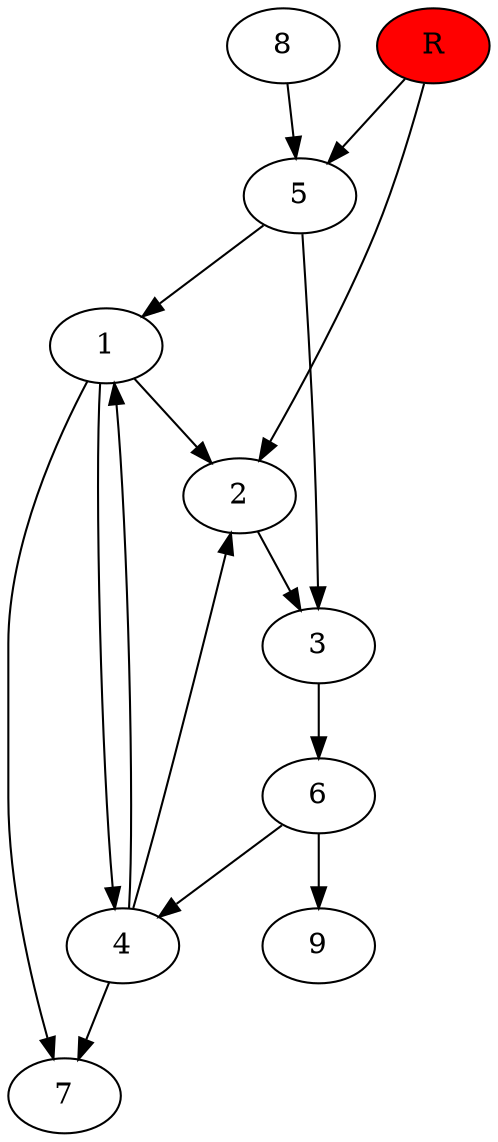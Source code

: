 digraph prb20875 {
	1
	2
	3
	4
	5
	6
	7
	8
	R [fillcolor="#ff0000" style=filled]
	1 -> 2
	1 -> 4
	1 -> 7
	2 -> 3
	3 -> 6
	4 -> 1
	4 -> 2
	4 -> 7
	5 -> 1
	5 -> 3
	6 -> 4
	6 -> 9
	8 -> 5
	R -> 2
	R -> 5
}
